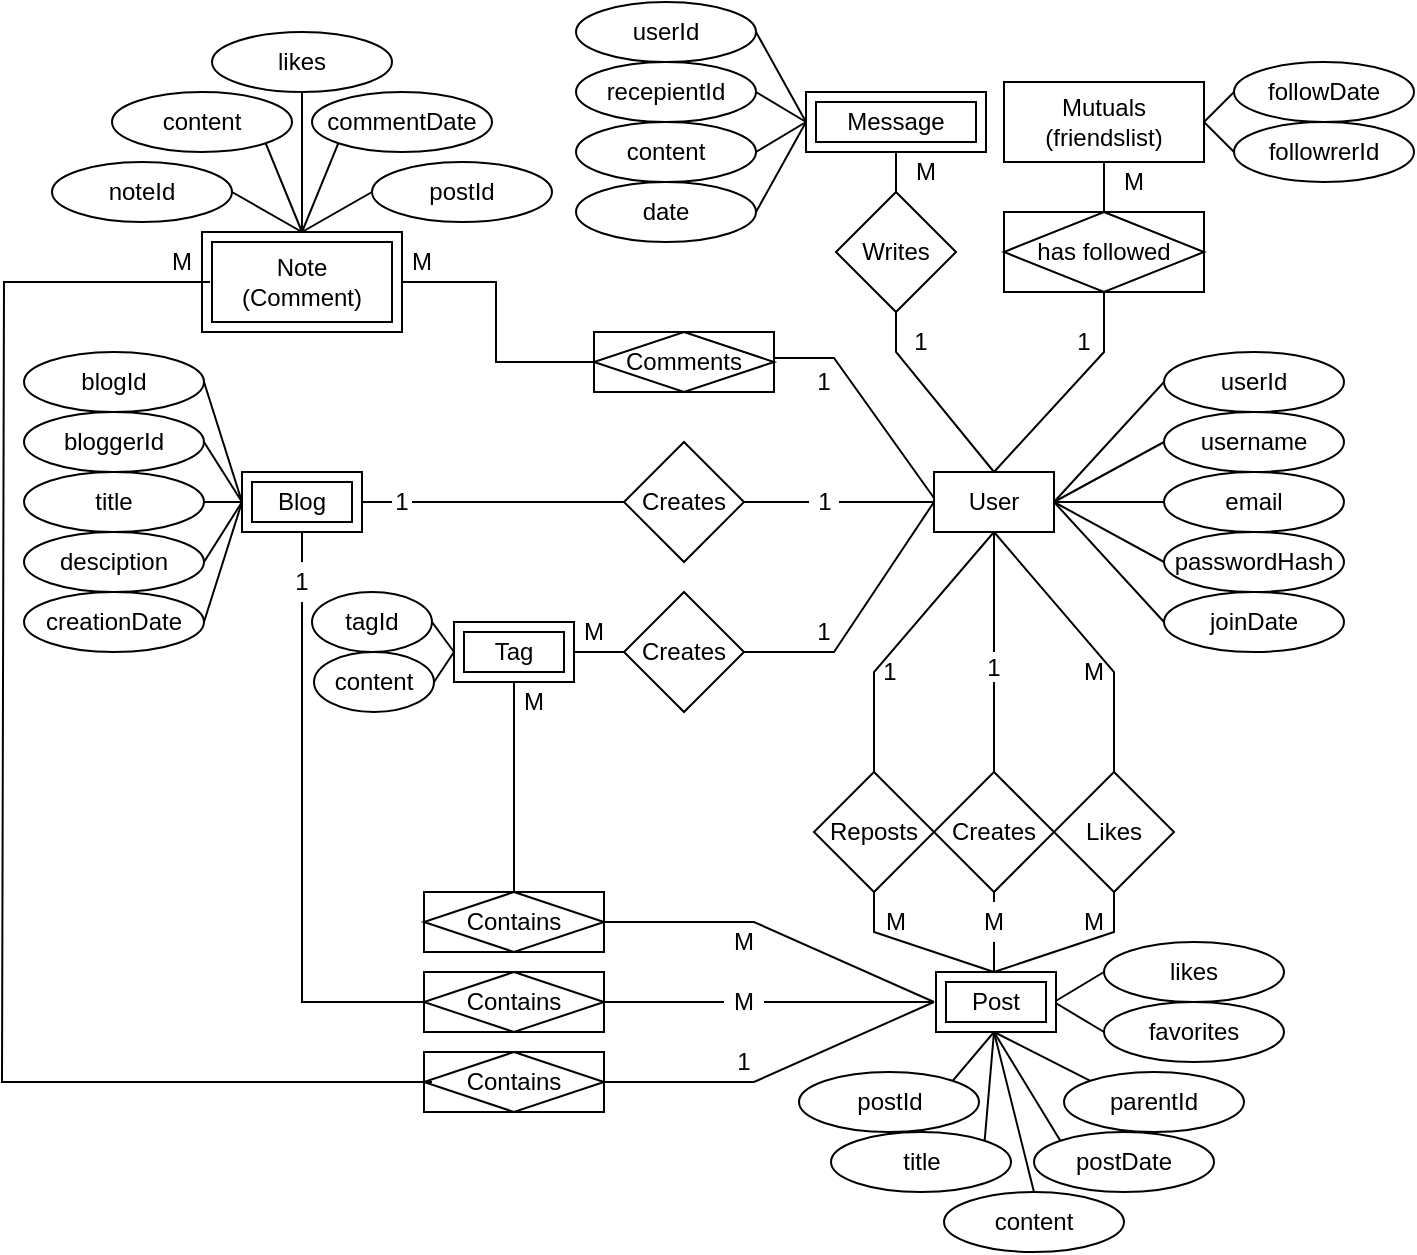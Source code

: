 <mxfile version="24.7.17">
  <diagram name="Page-1" id="L9-AMFKxeb9hTkN64Ojg">
    <mxGraphModel dx="1098" dy="868" grid="1" gridSize="10" guides="1" tooltips="1" connect="1" arrows="1" fold="1" page="1" pageScale="1" pageWidth="827" pageHeight="1169" math="0" shadow="0">
      <root>
        <mxCell id="0" />
        <mxCell id="1" parent="0" />
        <mxCell id="QG_l4MKezRPwtD6jx4Xo-1" value="User" style="rounded=0;whiteSpace=wrap;html=1;" parent="1" vertex="1">
          <mxGeometry x="529" y="340" width="60" height="30" as="geometry" />
        </mxCell>
        <mxCell id="QG_l4MKezRPwtD6jx4Xo-3" value="username" style="ellipse;whiteSpace=wrap;html=1;" parent="1" vertex="1">
          <mxGeometry x="644" y="310" width="90" height="30" as="geometry" />
        </mxCell>
        <mxCell id="QG_l4MKezRPwtD6jx4Xo-6" value="email" style="ellipse;whiteSpace=wrap;html=1;" parent="1" vertex="1">
          <mxGeometry x="644" y="340" width="90" height="30" as="geometry" />
        </mxCell>
        <mxCell id="QG_l4MKezRPwtD6jx4Xo-7" value="userId" style="ellipse;whiteSpace=wrap;html=1;" parent="1" vertex="1">
          <mxGeometry x="644" y="280" width="90" height="30" as="geometry" />
        </mxCell>
        <mxCell id="QG_l4MKezRPwtD6jx4Xo-9" value="" style="endArrow=none;html=1;rounded=0;exitX=1;exitY=0.5;exitDx=0;exitDy=0;entryX=0;entryY=0.5;entryDx=0;entryDy=0;" parent="1" source="QG_l4MKezRPwtD6jx4Xo-1" target="QG_l4MKezRPwtD6jx4Xo-3" edge="1">
          <mxGeometry width="50" height="50" relative="1" as="geometry">
            <mxPoint x="429" y="430" as="sourcePoint" />
            <mxPoint x="479" y="380" as="targetPoint" />
          </mxGeometry>
        </mxCell>
        <mxCell id="QG_l4MKezRPwtD6jx4Xo-11" value="" style="endArrow=none;html=1;rounded=0;exitX=1;exitY=0.5;exitDx=0;exitDy=0;entryX=0;entryY=0.5;entryDx=0;entryDy=0;" parent="1" source="QG_l4MKezRPwtD6jx4Xo-1" target="QG_l4MKezRPwtD6jx4Xo-6" edge="1">
          <mxGeometry width="50" height="50" relative="1" as="geometry">
            <mxPoint x="619" y="415" as="sourcePoint" />
            <mxPoint x="619" y="400" as="targetPoint" />
          </mxGeometry>
        </mxCell>
        <mxCell id="QG_l4MKezRPwtD6jx4Xo-12" value="" style="endArrow=none;html=1;rounded=0;entryX=0;entryY=0.5;entryDx=0;entryDy=0;exitX=1;exitY=0.5;exitDx=0;exitDy=0;" parent="1" source="QG_l4MKezRPwtD6jx4Xo-1" target="QG_l4MKezRPwtD6jx4Xo-7" edge="1">
          <mxGeometry width="50" height="50" relative="1" as="geometry">
            <mxPoint x="629" y="425" as="sourcePoint" />
            <mxPoint x="679" y="405" as="targetPoint" />
          </mxGeometry>
        </mxCell>
        <mxCell id="QG_l4MKezRPwtD6jx4Xo-14" value="Creates" style="rhombus;whiteSpace=wrap;html=1;" parent="1" vertex="1">
          <mxGeometry x="529" y="490" width="60" height="60" as="geometry" />
        </mxCell>
        <mxCell id="QG_l4MKezRPwtD6jx4Xo-15" value="likes" style="ellipse;whiteSpace=wrap;html=1;" parent="1" vertex="1">
          <mxGeometry x="614" y="575" width="90" height="30" as="geometry" />
        </mxCell>
        <mxCell id="QG_l4MKezRPwtD6jx4Xo-16" value="favorites" style="ellipse;whiteSpace=wrap;html=1;" parent="1" vertex="1">
          <mxGeometry x="614" y="605" width="90" height="30" as="geometry" />
        </mxCell>
        <mxCell id="QG_l4MKezRPwtD6jx4Xo-17" value="postDate" style="ellipse;whiteSpace=wrap;html=1;" parent="1" vertex="1">
          <mxGeometry x="579" y="670" width="90" height="30" as="geometry" />
        </mxCell>
        <mxCell id="QG_l4MKezRPwtD6jx4Xo-18" value="content" style="ellipse;whiteSpace=wrap;html=1;" parent="1" vertex="1">
          <mxGeometry x="534" y="700" width="90" height="30" as="geometry" />
        </mxCell>
        <mxCell id="QG_l4MKezRPwtD6jx4Xo-19" value="" style="endArrow=none;html=1;rounded=0;entryX=1;entryY=0.5;entryDx=0;entryDy=0;exitX=0;exitY=0.5;exitDx=0;exitDy=0;" parent="1" source="QG_l4MKezRPwtD6jx4Xo-15" edge="1">
          <mxGeometry width="50" height="50" relative="1" as="geometry">
            <mxPoint x="639" y="430" as="sourcePoint" />
            <mxPoint x="589" y="605" as="targetPoint" />
          </mxGeometry>
        </mxCell>
        <mxCell id="QG_l4MKezRPwtD6jx4Xo-20" value="" style="endArrow=none;html=1;rounded=0;entryX=1;entryY=0.5;entryDx=0;entryDy=0;exitX=0;exitY=0.5;exitDx=0;exitDy=0;" parent="1" source="QG_l4MKezRPwtD6jx4Xo-16" edge="1">
          <mxGeometry width="50" height="50" relative="1" as="geometry">
            <mxPoint x="649" y="440" as="sourcePoint" />
            <mxPoint x="589" y="605" as="targetPoint" />
          </mxGeometry>
        </mxCell>
        <mxCell id="QG_l4MKezRPwtD6jx4Xo-21" value="" style="endArrow=none;html=1;rounded=0;entryX=0.5;entryY=1;entryDx=0;entryDy=0;exitX=0;exitY=0;exitDx=0;exitDy=0;" parent="1" source="QG_l4MKezRPwtD6jx4Xo-17" edge="1">
          <mxGeometry width="50" height="50" relative="1" as="geometry">
            <mxPoint x="659" y="450" as="sourcePoint" />
            <mxPoint x="559" y="620" as="targetPoint" />
          </mxGeometry>
        </mxCell>
        <mxCell id="QG_l4MKezRPwtD6jx4Xo-22" value="" style="endArrow=none;html=1;rounded=0;exitX=0.5;exitY=0;exitDx=0;exitDy=0;entryX=0.5;entryY=1;entryDx=0;entryDy=0;" parent="1" source="QG_l4MKezRPwtD6jx4Xo-18" edge="1">
          <mxGeometry width="50" height="50" relative="1" as="geometry">
            <mxPoint x="669" y="460" as="sourcePoint" />
            <mxPoint x="559" y="620" as="targetPoint" />
          </mxGeometry>
        </mxCell>
        <mxCell id="QG_l4MKezRPwtD6jx4Xo-32" value="Reposts" style="rhombus;whiteSpace=wrap;html=1;" parent="1" vertex="1">
          <mxGeometry x="469" y="490" width="60" height="60" as="geometry" />
        </mxCell>
        <mxCell id="QG_l4MKezRPwtD6jx4Xo-38" value="has followed" style="shape=associativeEntity;whiteSpace=wrap;html=1;align=center;" parent="1" vertex="1">
          <mxGeometry x="564" y="210" width="100" height="40" as="geometry" />
        </mxCell>
        <mxCell id="QG_l4MKezRPwtD6jx4Xo-41" value="Mutuals&lt;div&gt;(friendslist)&lt;/div&gt;" style="rounded=0;whiteSpace=wrap;html=1;" parent="1" vertex="1">
          <mxGeometry x="564" y="145" width="100" height="40" as="geometry" />
        </mxCell>
        <mxCell id="QG_l4MKezRPwtD6jx4Xo-42" value="followrerId" style="ellipse;whiteSpace=wrap;html=1;" parent="1" vertex="1">
          <mxGeometry x="679" y="165" width="90" height="30" as="geometry" />
        </mxCell>
        <mxCell id="QG_l4MKezRPwtD6jx4Xo-43" value="followDate" style="ellipse;whiteSpace=wrap;html=1;" parent="1" vertex="1">
          <mxGeometry x="679" y="135" width="90" height="30" as="geometry" />
        </mxCell>
        <mxCell id="QG_l4MKezRPwtD6jx4Xo-44" value="" style="endArrow=none;html=1;rounded=0;entryX=0;entryY=0.5;entryDx=0;entryDy=0;exitX=1;exitY=0.5;exitDx=0;exitDy=0;" parent="1" source="QG_l4MKezRPwtD6jx4Xo-41" target="QG_l4MKezRPwtD6jx4Xo-43" edge="1">
          <mxGeometry width="50" height="50" relative="1" as="geometry">
            <mxPoint x="579" y="405" as="sourcePoint" />
            <mxPoint x="659" y="360" as="targetPoint" />
          </mxGeometry>
        </mxCell>
        <mxCell id="QG_l4MKezRPwtD6jx4Xo-45" value="" style="endArrow=none;html=1;rounded=0;entryX=1;entryY=0.5;entryDx=0;entryDy=0;exitX=0;exitY=0.5;exitDx=0;exitDy=0;" parent="1" source="QG_l4MKezRPwtD6jx4Xo-42" target="QG_l4MKezRPwtD6jx4Xo-41" edge="1">
          <mxGeometry width="50" height="50" relative="1" as="geometry">
            <mxPoint x="589" y="415" as="sourcePoint" />
            <mxPoint x="669" y="370" as="targetPoint" />
          </mxGeometry>
        </mxCell>
        <mxCell id="QG_l4MKezRPwtD6jx4Xo-46" value="" style="endArrow=none;html=1;rounded=0;entryX=0.5;entryY=1;entryDx=0;entryDy=0;exitX=0.5;exitY=0;exitDx=0;exitDy=0;" parent="1" source="QG_l4MKezRPwtD6jx4Xo-1" target="QG_l4MKezRPwtD6jx4Xo-38" edge="1">
          <mxGeometry width="50" height="50" relative="1" as="geometry">
            <mxPoint x="599" y="365" as="sourcePoint" />
            <mxPoint x="679" y="320" as="targetPoint" />
            <Array as="points">
              <mxPoint x="614" y="280" />
            </Array>
          </mxGeometry>
        </mxCell>
        <mxCell id="QG_l4MKezRPwtD6jx4Xo-47" value="" style="endArrow=none;html=1;rounded=0;entryX=0.5;entryY=1;entryDx=0;entryDy=0;exitX=0.5;exitY=0;exitDx=0;exitDy=0;" parent="1" source="QG_l4MKezRPwtD6jx4Xo-38" target="QG_l4MKezRPwtD6jx4Xo-41" edge="1">
          <mxGeometry width="50" height="50" relative="1" as="geometry">
            <mxPoint x="589" y="385" as="sourcePoint" />
            <mxPoint x="669" y="340" as="targetPoint" />
          </mxGeometry>
        </mxCell>
        <mxCell id="QG_l4MKezRPwtD6jx4Xo-58" value="postId" style="ellipse;whiteSpace=wrap;html=1;" parent="1" vertex="1">
          <mxGeometry x="461.5" y="640" width="90" height="30" as="geometry" />
        </mxCell>
        <mxCell id="QG_l4MKezRPwtD6jx4Xo-59" value="title" style="ellipse;whiteSpace=wrap;html=1;" parent="1" vertex="1">
          <mxGeometry x="477.5" y="670" width="90" height="30" as="geometry" />
        </mxCell>
        <mxCell id="QG_l4MKezRPwtD6jx4Xo-60" value="" style="endArrow=none;html=1;rounded=0;exitX=1;exitY=0;exitDx=0;exitDy=0;entryX=0.5;entryY=1;entryDx=0;entryDy=0;" parent="1" source="QG_l4MKezRPwtD6jx4Xo-59" edge="1">
          <mxGeometry width="50" height="50" relative="1" as="geometry">
            <mxPoint x="679" y="720" as="sourcePoint" />
            <mxPoint x="559" y="620" as="targetPoint" />
          </mxGeometry>
        </mxCell>
        <mxCell id="QG_l4MKezRPwtD6jx4Xo-61" value="" style="endArrow=none;html=1;rounded=0;exitX=1;exitY=0;exitDx=0;exitDy=0;entryX=0.5;entryY=1;entryDx=0;entryDy=0;" parent="1" source="QG_l4MKezRPwtD6jx4Xo-58" edge="1">
          <mxGeometry width="50" height="50" relative="1" as="geometry">
            <mxPoint x="689" y="730" as="sourcePoint" />
            <mxPoint x="559" y="620" as="targetPoint" />
          </mxGeometry>
        </mxCell>
        <mxCell id="QG_l4MKezRPwtD6jx4Xo-62" value="Likes" style="rhombus;whiteSpace=wrap;html=1;" parent="1" vertex="1">
          <mxGeometry x="589" y="490" width="60" height="60" as="geometry" />
        </mxCell>
        <mxCell id="QG_l4MKezRPwtD6jx4Xo-63" value="Writes" style="rhombus;whiteSpace=wrap;html=1;" parent="1" vertex="1">
          <mxGeometry x="480" y="200" width="60" height="60" as="geometry" />
        </mxCell>
        <mxCell id="QG_l4MKezRPwtD6jx4Xo-64" value="" style="endArrow=none;html=1;rounded=0;entryX=0.5;entryY=0;entryDx=0;entryDy=0;exitX=0.5;exitY=1;exitDx=0;exitDy=0;" parent="1" source="QG_l4MKezRPwtD6jx4Xo-1" target="QG_l4MKezRPwtD6jx4Xo-32" edge="1">
          <mxGeometry width="50" height="50" relative="1" as="geometry">
            <mxPoint x="679" y="565" as="sourcePoint" />
            <mxPoint x="599" y="655" as="targetPoint" />
            <Array as="points">
              <mxPoint x="499" y="440" />
            </Array>
          </mxGeometry>
        </mxCell>
        <mxCell id="QG_l4MKezRPwtD6jx4Xo-66" value="" style="endArrow=none;html=1;rounded=0;entryX=0.5;entryY=1;entryDx=0;entryDy=0;exitX=0.5;exitY=0;exitDx=0;exitDy=0;" parent="1" source="QG_l4MKezRPwtD6jx4Xo-62" target="QG_l4MKezRPwtD6jx4Xo-1" edge="1">
          <mxGeometry width="50" height="50" relative="1" as="geometry">
            <mxPoint x="579" y="390" as="sourcePoint" />
            <mxPoint x="489" y="490" as="targetPoint" />
            <Array as="points">
              <mxPoint x="619" y="440" />
            </Array>
          </mxGeometry>
        </mxCell>
        <mxCell id="QG_l4MKezRPwtD6jx4Xo-68" value="" style="endArrow=none;html=1;rounded=0;entryX=0.5;entryY=1;entryDx=0;entryDy=0;exitX=0.5;exitY=0;exitDx=0;exitDy=0;" parent="1" target="QG_l4MKezRPwtD6jx4Xo-32" edge="1">
          <mxGeometry width="50" height="50" relative="1" as="geometry">
            <mxPoint x="559" y="590" as="sourcePoint" />
            <mxPoint x="599" y="735" as="targetPoint" />
            <Array as="points">
              <mxPoint x="499" y="570" />
            </Array>
          </mxGeometry>
        </mxCell>
        <mxCell id="QG_l4MKezRPwtD6jx4Xo-70" value="" style="endArrow=none;html=1;rounded=0;entryX=0.5;entryY=1;entryDx=0;entryDy=0;exitX=0.5;exitY=0;exitDx=0;exitDy=0;" parent="1" target="QG_l4MKezRPwtD6jx4Xo-62" edge="1">
          <mxGeometry width="50" height="50" relative="1" as="geometry">
            <mxPoint x="559" y="590" as="sourcePoint" />
            <mxPoint x="619" y="755" as="targetPoint" />
            <Array as="points">
              <mxPoint x="619" y="570" />
            </Array>
          </mxGeometry>
        </mxCell>
        <mxCell id="QG_l4MKezRPwtD6jx4Xo-73" value="noteId" style="ellipse;whiteSpace=wrap;html=1;" parent="1" vertex="1">
          <mxGeometry x="88" y="185" width="90" height="30" as="geometry" />
        </mxCell>
        <mxCell id="QG_l4MKezRPwtD6jx4Xo-74" value="content" style="ellipse;whiteSpace=wrap;html=1;" parent="1" vertex="1">
          <mxGeometry x="118" y="150" width="90" height="30" as="geometry" />
        </mxCell>
        <mxCell id="QG_l4MKezRPwtD6jx4Xo-75" value="commentDate" style="ellipse;whiteSpace=wrap;html=1;" parent="1" vertex="1">
          <mxGeometry x="218" y="150" width="90" height="30" as="geometry" />
        </mxCell>
        <mxCell id="QG_l4MKezRPwtD6jx4Xo-77" value="" style="endArrow=none;html=1;rounded=0;exitX=1;exitY=0.5;exitDx=0;exitDy=0;entryX=0.5;entryY=0;entryDx=0;entryDy=0;" parent="1" source="QG_l4MKezRPwtD6jx4Xo-73" target="QG_l4MKezRPwtD6jx4Xo-89" edge="1">
          <mxGeometry width="50" height="50" relative="1" as="geometry">
            <mxPoint x="450.82" y="140.607" as="sourcePoint" />
            <mxPoint x="504" y="165" as="targetPoint" />
          </mxGeometry>
        </mxCell>
        <mxCell id="QG_l4MKezRPwtD6jx4Xo-78" value="" style="endArrow=none;html=1;rounded=0;exitX=0.5;exitY=0;exitDx=0;exitDy=0;entryX=0;entryY=1;entryDx=0;entryDy=0;" parent="1" source="QG_l4MKezRPwtD6jx4Xo-89" target="QG_l4MKezRPwtD6jx4Xo-75" edge="1">
          <mxGeometry width="50" height="50" relative="1" as="geometry">
            <mxPoint x="504" y="165" as="sourcePoint" />
            <mxPoint x="557.18" y="140.607" as="targetPoint" />
          </mxGeometry>
        </mxCell>
        <mxCell id="QG_l4MKezRPwtD6jx4Xo-79" value="" style="endArrow=none;html=1;rounded=0;exitX=1;exitY=1;exitDx=0;exitDy=0;entryX=0.5;entryY=0;entryDx=0;entryDy=0;" parent="1" source="QG_l4MKezRPwtD6jx4Xo-74" target="QG_l4MKezRPwtD6jx4Xo-89" edge="1">
          <mxGeometry width="50" height="50" relative="1" as="geometry">
            <mxPoint x="491" y="151" as="sourcePoint" />
            <mxPoint x="504" y="165" as="targetPoint" />
          </mxGeometry>
        </mxCell>
        <mxCell id="QG_l4MKezRPwtD6jx4Xo-80" value="Contains" style="shape=associativeEntity;whiteSpace=wrap;html=1;align=center;" parent="1" vertex="1">
          <mxGeometry x="274" y="590" width="90" height="30" as="geometry" />
        </mxCell>
        <mxCell id="QG_l4MKezRPwtD6jx4Xo-81" value="Comments" style="shape=associativeEntity;whiteSpace=wrap;html=1;align=center;" parent="1" vertex="1">
          <mxGeometry x="359" y="270" width="90" height="30" as="geometry" />
        </mxCell>
        <mxCell id="QG_l4MKezRPwtD6jx4Xo-82" value="" style="endArrow=none;html=1;rounded=0;entryX=0;entryY=0.5;entryDx=0;entryDy=0;exitX=1;exitY=0.5;exitDx=0;exitDy=0;" parent="1" edge="1">
          <mxGeometry width="50" height="50" relative="1" as="geometry">
            <mxPoint x="449" y="283" as="sourcePoint" />
            <mxPoint x="529" y="353" as="targetPoint" />
            <Array as="points">
              <mxPoint x="479" y="283" />
            </Array>
          </mxGeometry>
        </mxCell>
        <mxCell id="QG_l4MKezRPwtD6jx4Xo-84" value="likes" style="ellipse;whiteSpace=wrap;html=1;" parent="1" vertex="1">
          <mxGeometry x="168" y="120" width="90" height="30" as="geometry" />
        </mxCell>
        <mxCell id="QG_l4MKezRPwtD6jx4Xo-85" value="" style="endArrow=none;html=1;rounded=0;entryX=0.5;entryY=1;entryDx=0;entryDy=0;exitX=0.5;exitY=0;exitDx=0;exitDy=0;" parent="1" source="QG_l4MKezRPwtD6jx4Xo-89" target="QG_l4MKezRPwtD6jx4Xo-84" edge="1">
          <mxGeometry width="50" height="50" relative="1" as="geometry">
            <mxPoint x="504" y="165" as="sourcePoint" />
            <mxPoint x="552" y="161" as="targetPoint" />
          </mxGeometry>
        </mxCell>
        <mxCell id="QG_l4MKezRPwtD6jx4Xo-89" value="Note&lt;div&gt;(Comment)&lt;/div&gt;" style="shape=ext;margin=3;double=1;whiteSpace=wrap;html=1;align=center;" parent="1" vertex="1">
          <mxGeometry x="163" y="220" width="100" height="50" as="geometry" />
        </mxCell>
        <mxCell id="QG_l4MKezRPwtD6jx4Xo-90" value="parentId" style="ellipse;whiteSpace=wrap;html=1;" parent="1" vertex="1">
          <mxGeometry x="594" y="640" width="90" height="30" as="geometry" />
        </mxCell>
        <mxCell id="QG_l4MKezRPwtD6jx4Xo-91" value="" style="endArrow=none;html=1;rounded=0;entryX=0.5;entryY=1;entryDx=0;entryDy=0;exitX=0;exitY=0;exitDx=0;exitDy=0;" parent="1" source="QG_l4MKezRPwtD6jx4Xo-90" edge="1">
          <mxGeometry width="50" height="50" relative="1" as="geometry">
            <mxPoint x="612" y="739" as="sourcePoint" />
            <mxPoint x="559" y="620" as="targetPoint" />
          </mxGeometry>
        </mxCell>
        <mxCell id="QG_l4MKezRPwtD6jx4Xo-94" value="" style="endArrow=none;html=1;rounded=0;exitX=0;exitY=0.5;exitDx=0;exitDy=0;entryX=1;entryY=0.5;entryDx=0;entryDy=0;" parent="1" source="QG_l4MKezRPwtD6jx4Xo-81" target="QG_l4MKezRPwtD6jx4Xo-89" edge="1">
          <mxGeometry width="50" height="50" relative="1" as="geometry">
            <mxPoint x="491" y="111" as="sourcePoint" />
            <mxPoint x="369" y="225" as="targetPoint" />
            <Array as="points">
              <mxPoint x="310" y="285" />
              <mxPoint x="310" y="245" />
            </Array>
          </mxGeometry>
        </mxCell>
        <mxCell id="QiPL9GrgfTsRM4h--cfD-1" value="postId" style="ellipse;whiteSpace=wrap;html=1;" parent="1" vertex="1">
          <mxGeometry x="248" y="185" width="90" height="30" as="geometry" />
        </mxCell>
        <mxCell id="QiPL9GrgfTsRM4h--cfD-2" value="" style="endArrow=none;html=1;rounded=0;exitX=0;exitY=0.5;exitDx=0;exitDy=0;entryX=0.5;entryY=0;entryDx=0;entryDy=0;" parent="1" source="QiPL9GrgfTsRM4h--cfD-1" target="QG_l4MKezRPwtD6jx4Xo-89" edge="1">
          <mxGeometry width="50" height="50" relative="1" as="geometry">
            <mxPoint x="479" y="135" as="sourcePoint" />
            <mxPoint x="514" y="150" as="targetPoint" />
          </mxGeometry>
        </mxCell>
        <mxCell id="QiPL9GrgfTsRM4h--cfD-3" value="Contains" style="shape=associativeEntity;whiteSpace=wrap;html=1;align=center;" parent="1" vertex="1">
          <mxGeometry x="274" y="630" width="90" height="30" as="geometry" />
        </mxCell>
        <mxCell id="QiPL9GrgfTsRM4h--cfD-4" value="Blog" style="shape=ext;margin=3;double=1;whiteSpace=wrap;html=1;align=center;" parent="1" vertex="1">
          <mxGeometry x="183" y="340" width="60" height="30" as="geometry" />
        </mxCell>
        <mxCell id="QiPL9GrgfTsRM4h--cfD-5" value="Message" style="shape=ext;margin=3;double=1;whiteSpace=wrap;html=1;align=center;" parent="1" vertex="1">
          <mxGeometry x="465" y="150" width="90" height="30" as="geometry" />
        </mxCell>
        <mxCell id="QiPL9GrgfTsRM4h--cfD-6" value="" style="endArrow=none;html=1;rounded=0;exitX=0.5;exitY=0;exitDx=0;exitDy=0;" parent="1" source="QiPL9GrgfTsRM4h--cfD-36" edge="1">
          <mxGeometry width="50" height="50" relative="1" as="geometry">
            <mxPoint x="373" y="288" as="sourcePoint" />
            <mxPoint x="559" y="370" as="targetPoint" />
          </mxGeometry>
        </mxCell>
        <mxCell id="QiPL9GrgfTsRM4h--cfD-7" value="" style="endArrow=none;html=1;rounded=0;exitX=0.5;exitY=1;exitDx=0;exitDy=0;entryX=0.5;entryY=0;entryDx=0;entryDy=0;" parent="1" source="QiPL9GrgfTsRM4h--cfD-50" edge="1">
          <mxGeometry width="50" height="50" relative="1" as="geometry">
            <mxPoint x="569" y="540" as="sourcePoint" />
            <mxPoint x="559" y="590" as="targetPoint" />
          </mxGeometry>
        </mxCell>
        <mxCell id="QiPL9GrgfTsRM4h--cfD-8" value="" style="endArrow=none;html=1;rounded=0;entryX=0.5;entryY=1;entryDx=0;entryDy=0;exitX=0.5;exitY=0;exitDx=0;exitDy=0;" parent="1" source="QG_l4MKezRPwtD6jx4Xo-1" target="QG_l4MKezRPwtD6jx4Xo-63" edge="1">
          <mxGeometry width="50" height="50" relative="1" as="geometry">
            <mxPoint x="569" y="350" as="sourcePoint" />
            <mxPoint x="639" y="260" as="targetPoint" />
            <Array as="points">
              <mxPoint x="510" y="280" />
            </Array>
          </mxGeometry>
        </mxCell>
        <mxCell id="QiPL9GrgfTsRM4h--cfD-9" value="" style="endArrow=none;html=1;rounded=0;entryX=0.5;entryY=1;entryDx=0;entryDy=0;exitX=0.5;exitY=0;exitDx=0;exitDy=0;" parent="1" source="QG_l4MKezRPwtD6jx4Xo-63" target="QiPL9GrgfTsRM4h--cfD-5" edge="1">
          <mxGeometry width="50" height="50" relative="1" as="geometry">
            <mxPoint x="639" y="220" as="sourcePoint" />
            <mxPoint x="639" y="195" as="targetPoint" />
          </mxGeometry>
        </mxCell>
        <mxCell id="QiPL9GrgfTsRM4h--cfD-10" value="recepientId" style="ellipse;whiteSpace=wrap;html=1;" parent="1" vertex="1">
          <mxGeometry x="350" y="135" width="90" height="30" as="geometry" />
        </mxCell>
        <mxCell id="QiPL9GrgfTsRM4h--cfD-11" value="content" style="ellipse;whiteSpace=wrap;html=1;" parent="1" vertex="1">
          <mxGeometry x="350" y="165" width="90" height="30" as="geometry" />
        </mxCell>
        <mxCell id="QiPL9GrgfTsRM4h--cfD-12" value="userId" style="ellipse;whiteSpace=wrap;html=1;" parent="1" vertex="1">
          <mxGeometry x="350" y="105" width="90" height="30" as="geometry" />
        </mxCell>
        <mxCell id="QiPL9GrgfTsRM4h--cfD-13" value="date" style="ellipse;whiteSpace=wrap;html=1;" parent="1" vertex="1">
          <mxGeometry x="350" y="195" width="90" height="30" as="geometry" />
        </mxCell>
        <mxCell id="QiPL9GrgfTsRM4h--cfD-14" value="" style="endArrow=none;html=1;rounded=0;entryX=0;entryY=0.5;entryDx=0;entryDy=0;exitX=1;exitY=0.5;exitDx=0;exitDy=0;" parent="1" source="QiPL9GrgfTsRM4h--cfD-12" target="QiPL9GrgfTsRM4h--cfD-5" edge="1">
          <mxGeometry width="50" height="50" relative="1" as="geometry">
            <mxPoint x="504" y="210" as="sourcePoint" />
            <mxPoint x="504" y="190" as="targetPoint" />
          </mxGeometry>
        </mxCell>
        <mxCell id="QiPL9GrgfTsRM4h--cfD-15" value="" style="endArrow=none;html=1;rounded=0;entryX=0;entryY=0.5;entryDx=0;entryDy=0;exitX=1;exitY=0.5;exitDx=0;exitDy=0;" parent="1" source="QiPL9GrgfTsRM4h--cfD-10" target="QiPL9GrgfTsRM4h--cfD-5" edge="1">
          <mxGeometry width="50" height="50" relative="1" as="geometry">
            <mxPoint x="434" y="130" as="sourcePoint" />
            <mxPoint x="459" y="175" as="targetPoint" />
          </mxGeometry>
        </mxCell>
        <mxCell id="QiPL9GrgfTsRM4h--cfD-16" value="" style="endArrow=none;html=1;rounded=0;entryX=0;entryY=0.5;entryDx=0;entryDy=0;exitX=1;exitY=0.5;exitDx=0;exitDy=0;" parent="1" source="QiPL9GrgfTsRM4h--cfD-11" target="QiPL9GrgfTsRM4h--cfD-5" edge="1">
          <mxGeometry width="50" height="50" relative="1" as="geometry">
            <mxPoint x="444" y="140" as="sourcePoint" />
            <mxPoint x="469" y="185" as="targetPoint" />
          </mxGeometry>
        </mxCell>
        <mxCell id="QiPL9GrgfTsRM4h--cfD-17" value="" style="endArrow=none;html=1;rounded=0;entryX=1;entryY=0.5;entryDx=0;entryDy=0;exitX=0;exitY=0.5;exitDx=0;exitDy=0;" parent="1" source="QiPL9GrgfTsRM4h--cfD-5" target="QiPL9GrgfTsRM4h--cfD-13" edge="1">
          <mxGeometry width="50" height="50" relative="1" as="geometry">
            <mxPoint x="454" y="150" as="sourcePoint" />
            <mxPoint x="479" y="195" as="targetPoint" />
          </mxGeometry>
        </mxCell>
        <mxCell id="QiPL9GrgfTsRM4h--cfD-18" value="Creates" style="rhombus;whiteSpace=wrap;html=1;" parent="1" vertex="1">
          <mxGeometry x="374" y="325" width="60" height="60" as="geometry" />
        </mxCell>
        <mxCell id="QiPL9GrgfTsRM4h--cfD-19" value="" style="endArrow=none;html=1;rounded=0;entryX=0;entryY=0.5;entryDx=0;entryDy=0;exitX=1;exitY=0.5;exitDx=0;exitDy=0;labelPosition=right;verticalLabelPosition=middle;align=left;verticalAlign=middle;labelBorderColor=none;" parent="1" source="QiPL9GrgfTsRM4h--cfD-57" target="QG_l4MKezRPwtD6jx4Xo-1" edge="1">
          <mxGeometry width="50" height="50" relative="1" as="geometry">
            <mxPoint x="463" y="323" as="sourcePoint" />
            <mxPoint x="539" y="365" as="targetPoint" />
            <Array as="points" />
          </mxGeometry>
        </mxCell>
        <mxCell id="QiPL9GrgfTsRM4h--cfD-22" value="" style="endArrow=none;html=1;rounded=0;exitX=0;exitY=0.5;exitDx=0;exitDy=0;entryX=1;entryY=0.5;entryDx=0;entryDy=0;" parent="1" source="QiPL9GrgfTsRM4h--cfD-58" target="QiPL9GrgfTsRM4h--cfD-4" edge="1">
          <mxGeometry width="50" height="50" relative="1" as="geometry">
            <mxPoint x="373" y="323" as="sourcePoint" />
            <mxPoint x="298" y="323" as="targetPoint" />
          </mxGeometry>
        </mxCell>
        <mxCell id="QiPL9GrgfTsRM4h--cfD-23" value="" style="endArrow=none;html=1;rounded=0;exitX=0;exitY=0.5;exitDx=0;exitDy=0;entryX=0;entryY=0.5;entryDx=0;entryDy=0;" parent="1" edge="1">
          <mxGeometry width="50" height="50" relative="1" as="geometry">
            <mxPoint x="278" y="645" as="sourcePoint" />
            <mxPoint x="167" y="245" as="targetPoint" />
            <Array as="points">
              <mxPoint x="63" y="645" />
              <mxPoint x="64" y="245" />
            </Array>
          </mxGeometry>
        </mxCell>
        <mxCell id="QiPL9GrgfTsRM4h--cfD-24" value="" style="endArrow=none;html=1;rounded=0;exitX=0.5;exitY=0;exitDx=0;exitDy=0;entryX=0.5;entryY=1;entryDx=0;entryDy=0;" parent="1" source="QiPL9GrgfTsRM4h--cfD-41" target="QiPL9GrgfTsRM4h--cfD-4" edge="1">
          <mxGeometry width="50" height="50" relative="1" as="geometry">
            <mxPoint x="389" y="400" as="sourcePoint" />
            <mxPoint x="298" y="400" as="targetPoint" />
            <Array as="points" />
          </mxGeometry>
        </mxCell>
        <mxCell id="QiPL9GrgfTsRM4h--cfD-25" value="" style="endArrow=none;html=1;rounded=0;exitX=0;exitY=0.5;exitDx=0;exitDy=0;entryX=1;entryY=0.5;entryDx=0;entryDy=0;" parent="1" target="QiPL9GrgfTsRM4h--cfD-89" edge="1">
          <mxGeometry width="50" height="50" relative="1" as="geometry">
            <mxPoint x="529" y="605" as="sourcePoint" />
            <mxPoint x="298" y="480" as="targetPoint" />
            <Array as="points">
              <mxPoint x="439" y="565" />
            </Array>
          </mxGeometry>
        </mxCell>
        <mxCell id="QiPL9GrgfTsRM4h--cfD-26" value="" style="endArrow=none;html=1;rounded=0;exitX=0;exitY=0.5;exitDx=0;exitDy=0;entryX=1;entryY=0.5;entryDx=0;entryDy=0;" parent="1" target="QiPL9GrgfTsRM4h--cfD-3" edge="1">
          <mxGeometry width="50" height="50" relative="1" as="geometry">
            <mxPoint x="529" y="605" as="sourcePoint" />
            <mxPoint x="308" y="490" as="targetPoint" />
            <Array as="points">
              <mxPoint x="439" y="645" />
            </Array>
          </mxGeometry>
        </mxCell>
        <mxCell id="QiPL9GrgfTsRM4h--cfD-27" value="blogId" style="ellipse;whiteSpace=wrap;html=1;" parent="1" vertex="1">
          <mxGeometry x="74" y="280" width="90" height="30" as="geometry" />
        </mxCell>
        <mxCell id="QiPL9GrgfTsRM4h--cfD-28" value="title" style="ellipse;whiteSpace=wrap;html=1;" parent="1" vertex="1">
          <mxGeometry x="74" y="340" width="90" height="30" as="geometry" />
        </mxCell>
        <mxCell id="QiPL9GrgfTsRM4h--cfD-30" value="" style="endArrow=none;html=1;rounded=0;exitX=1;exitY=0.5;exitDx=0;exitDy=0;entryX=0;entryY=0.5;entryDx=0;entryDy=0;" parent="1" source="QiPL9GrgfTsRM4h--cfD-27" target="QiPL9GrgfTsRM4h--cfD-4" edge="1">
          <mxGeometry width="50" height="50" relative="1" as="geometry">
            <mxPoint x="213" y="290" as="sourcePoint" />
            <mxPoint x="179" y="390" as="targetPoint" />
          </mxGeometry>
        </mxCell>
        <mxCell id="QiPL9GrgfTsRM4h--cfD-31" value="" style="endArrow=none;html=1;rounded=0;exitX=1;exitY=0.5;exitDx=0;exitDy=0;entryX=0;entryY=0.5;entryDx=0;entryDy=0;" parent="1" source="QiPL9GrgfTsRM4h--cfD-28" target="QiPL9GrgfTsRM4h--cfD-4" edge="1">
          <mxGeometry width="50" height="50" relative="1" as="geometry">
            <mxPoint x="179" y="380" as="sourcePoint" />
            <mxPoint x="198" y="395" as="targetPoint" />
          </mxGeometry>
        </mxCell>
        <mxCell id="QiPL9GrgfTsRM4h--cfD-32" value="desciption" style="ellipse;whiteSpace=wrap;html=1;" parent="1" vertex="1">
          <mxGeometry x="74" y="370" width="90" height="30" as="geometry" />
        </mxCell>
        <mxCell id="QiPL9GrgfTsRM4h--cfD-33" value="" style="endArrow=none;html=1;rounded=0;exitX=1;exitY=0.5;exitDx=0;exitDy=0;entryX=0;entryY=0.5;entryDx=0;entryDy=0;" parent="1" source="QiPL9GrgfTsRM4h--cfD-32" target="QiPL9GrgfTsRM4h--cfD-4" edge="1">
          <mxGeometry width="50" height="50" relative="1" as="geometry">
            <mxPoint x="179" y="395" as="sourcePoint" />
            <mxPoint x="198" y="395" as="targetPoint" />
          </mxGeometry>
        </mxCell>
        <mxCell id="QiPL9GrgfTsRM4h--cfD-34" value="1" style="text;html=1;align=center;verticalAlign=middle;whiteSpace=wrap;rounded=0;" parent="1" vertex="1">
          <mxGeometry x="515" y="270" width="15" height="10" as="geometry" />
        </mxCell>
        <mxCell id="QiPL9GrgfTsRM4h--cfD-35" value="1" style="text;html=1;align=center;verticalAlign=middle;whiteSpace=wrap;rounded=0;" parent="1" vertex="1">
          <mxGeometry x="589" y="270" width="30" height="10" as="geometry" />
        </mxCell>
        <mxCell id="QiPL9GrgfTsRM4h--cfD-39" value="1" style="text;html=1;align=center;verticalAlign=middle;whiteSpace=wrap;rounded=0;" parent="1" vertex="1">
          <mxGeometry x="491.5" y="435" width="30" height="10" as="geometry" />
        </mxCell>
        <mxCell id="QiPL9GrgfTsRM4h--cfD-40" value="M" style="text;html=1;align=center;verticalAlign=middle;whiteSpace=wrap;rounded=0;" parent="1" vertex="1">
          <mxGeometry x="594" y="435" width="30" height="10" as="geometry" />
        </mxCell>
        <mxCell id="QiPL9GrgfTsRM4h--cfD-48" value="M" style="text;html=1;align=center;verticalAlign=middle;whiteSpace=wrap;rounded=0;" parent="1" vertex="1">
          <mxGeometry x="505" y="560" width="10" height="10" as="geometry" />
        </mxCell>
        <mxCell id="QiPL9GrgfTsRM4h--cfD-51" value="M" style="text;html=1;align=center;verticalAlign=middle;whiteSpace=wrap;rounded=0;" parent="1" vertex="1">
          <mxGeometry x="604" y="560" width="10" height="10" as="geometry" />
        </mxCell>
        <mxCell id="QiPL9GrgfTsRM4h--cfD-52" value="M" style="text;html=1;align=center;verticalAlign=middle;whiteSpace=wrap;rounded=0;" parent="1" vertex="1">
          <mxGeometry x="429" y="570" width="10" height="10" as="geometry" />
        </mxCell>
        <mxCell id="QiPL9GrgfTsRM4h--cfD-53" value="1" style="text;html=1;align=center;verticalAlign=middle;whiteSpace=wrap;rounded=0;" parent="1" vertex="1">
          <mxGeometry x="429" y="630" width="10" height="10" as="geometry" />
        </mxCell>
        <mxCell id="QiPL9GrgfTsRM4h--cfD-59" value="M" style="text;html=1;align=center;verticalAlign=middle;whiteSpace=wrap;rounded=0;" parent="1" vertex="1">
          <mxGeometry x="258" y="230" width="30" height="10" as="geometry" />
        </mxCell>
        <mxCell id="QiPL9GrgfTsRM4h--cfD-60" value="M" style="text;html=1;align=center;verticalAlign=middle;whiteSpace=wrap;rounded=0;" parent="1" vertex="1">
          <mxGeometry x="510" y="185" width="30" height="10" as="geometry" />
        </mxCell>
        <mxCell id="QiPL9GrgfTsRM4h--cfD-61" value="M" style="text;html=1;align=center;verticalAlign=middle;whiteSpace=wrap;rounded=0;" parent="1" vertex="1">
          <mxGeometry x="614" y="190" width="30" height="10" as="geometry" />
        </mxCell>
        <mxCell id="QiPL9GrgfTsRM4h--cfD-67" value="" style="endArrow=none;html=1;rounded=0;entryX=0;entryY=0.5;entryDx=0;entryDy=0;exitX=1;exitY=0.5;exitDx=0;exitDy=0;labelPosition=right;verticalLabelPosition=middle;align=left;verticalAlign=middle;labelBorderColor=none;" parent="1" source="QiPL9GrgfTsRM4h--cfD-18" target="QiPL9GrgfTsRM4h--cfD-57" edge="1">
          <mxGeometry width="50" height="50" relative="1" as="geometry">
            <mxPoint x="434" y="355" as="sourcePoint" />
            <mxPoint x="529" y="355" as="targetPoint" />
            <Array as="points" />
          </mxGeometry>
        </mxCell>
        <mxCell id="QiPL9GrgfTsRM4h--cfD-57" value="1" style="text;html=1;align=center;verticalAlign=middle;whiteSpace=wrap;rounded=0;" parent="1" vertex="1">
          <mxGeometry x="466.5" y="350" width="15" height="10" as="geometry" />
        </mxCell>
        <mxCell id="QiPL9GrgfTsRM4h--cfD-72" value="" style="endArrow=none;html=1;rounded=0;exitX=0;exitY=0.5;exitDx=0;exitDy=0;entryX=1;entryY=0.5;entryDx=0;entryDy=0;" parent="1" source="QiPL9GrgfTsRM4h--cfD-18" target="QiPL9GrgfTsRM4h--cfD-58" edge="1">
          <mxGeometry width="50" height="50" relative="1" as="geometry">
            <mxPoint x="374" y="355" as="sourcePoint" />
            <mxPoint x="288" y="355" as="targetPoint" />
          </mxGeometry>
        </mxCell>
        <mxCell id="QiPL9GrgfTsRM4h--cfD-58" value="1" style="text;html=1;align=center;verticalAlign=middle;whiteSpace=wrap;rounded=0;" parent="1" vertex="1">
          <mxGeometry x="258" y="350" width="10" height="10" as="geometry" />
        </mxCell>
        <mxCell id="QiPL9GrgfTsRM4h--cfD-75" value="" style="endArrow=none;html=1;rounded=0;exitX=0;exitY=0.5;exitDx=0;exitDy=0;entryX=0.5;entryY=1;entryDx=0;entryDy=0;" parent="1" source="QG_l4MKezRPwtD6jx4Xo-80" target="QiPL9GrgfTsRM4h--cfD-41" edge="1">
          <mxGeometry width="50" height="50" relative="1" as="geometry">
            <mxPoint x="299" y="505" as="sourcePoint" />
            <mxPoint x="238" y="380" as="targetPoint" />
            <Array as="points">
              <mxPoint x="213" y="605" />
            </Array>
          </mxGeometry>
        </mxCell>
        <mxCell id="QiPL9GrgfTsRM4h--cfD-41" value="1" style="text;html=1;align=center;verticalAlign=middle;whiteSpace=wrap;rounded=0;" parent="1" vertex="1">
          <mxGeometry x="208" y="385" width="10" height="20" as="geometry" />
        </mxCell>
        <mxCell id="QiPL9GrgfTsRM4h--cfD-76" value="M" style="text;html=1;align=center;verticalAlign=middle;whiteSpace=wrap;rounded=0;" parent="1" vertex="1">
          <mxGeometry x="138" y="230" width="30" height="10" as="geometry" />
        </mxCell>
        <mxCell id="QiPL9GrgfTsRM4h--cfD-77" value="Tag" style="shape=ext;margin=3;double=1;whiteSpace=wrap;html=1;align=center;" parent="1" vertex="1">
          <mxGeometry x="289" y="415" width="60" height="30" as="geometry" />
        </mxCell>
        <mxCell id="QiPL9GrgfTsRM4h--cfD-78" value="Creates" style="rhombus;whiteSpace=wrap;html=1;" parent="1" vertex="1">
          <mxGeometry x="374" y="400" width="60" height="60" as="geometry" />
        </mxCell>
        <mxCell id="QiPL9GrgfTsRM4h--cfD-79" value="" style="endArrow=none;html=1;rounded=0;entryX=0;entryY=0.5;entryDx=0;entryDy=0;exitX=1;exitY=0.5;exitDx=0;exitDy=0;labelPosition=right;verticalLabelPosition=middle;align=left;verticalAlign=middle;labelBorderColor=none;" parent="1" source="QiPL9GrgfTsRM4h--cfD-78" target="QG_l4MKezRPwtD6jx4Xo-1" edge="1">
          <mxGeometry width="50" height="50" relative="1" as="geometry">
            <mxPoint x="444" y="365" as="sourcePoint" />
            <mxPoint x="509" y="365" as="targetPoint" />
            <Array as="points">
              <mxPoint x="479" y="430" />
            </Array>
          </mxGeometry>
        </mxCell>
        <mxCell id="QiPL9GrgfTsRM4h--cfD-80" value="" style="endArrow=none;html=1;rounded=0;entryX=0;entryY=0.5;entryDx=0;entryDy=0;exitX=1;exitY=0.5;exitDx=0;exitDy=0;labelPosition=right;verticalLabelPosition=middle;align=left;verticalAlign=middle;labelBorderColor=none;" parent="1" source="QiPL9GrgfTsRM4h--cfD-77" target="QiPL9GrgfTsRM4h--cfD-78" edge="1">
          <mxGeometry width="50" height="50" relative="1" as="geometry">
            <mxPoint x="444" y="430" as="sourcePoint" />
            <mxPoint x="539" y="365" as="targetPoint" />
            <Array as="points" />
          </mxGeometry>
        </mxCell>
        <mxCell id="QiPL9GrgfTsRM4h--cfD-82" value="1" style="text;html=1;align=center;verticalAlign=middle;whiteSpace=wrap;rounded=0;" parent="1" vertex="1">
          <mxGeometry x="469" y="415" width="10" height="10" as="geometry" />
        </mxCell>
        <mxCell id="QiPL9GrgfTsRM4h--cfD-83" value="M" style="text;html=1;align=center;verticalAlign=middle;whiteSpace=wrap;rounded=0;" parent="1" vertex="1">
          <mxGeometry x="349" y="415" width="20" height="10" as="geometry" />
        </mxCell>
        <mxCell id="QiPL9GrgfTsRM4h--cfD-84" value="tagId" style="ellipse;whiteSpace=wrap;html=1;" parent="1" vertex="1">
          <mxGeometry x="218" y="400" width="60" height="30" as="geometry" />
        </mxCell>
        <mxCell id="QiPL9GrgfTsRM4h--cfD-85" value="content" style="ellipse;whiteSpace=wrap;html=1;" parent="1" vertex="1">
          <mxGeometry x="219" y="430" width="60" height="30" as="geometry" />
        </mxCell>
        <mxCell id="QiPL9GrgfTsRM4h--cfD-86" value="1" style="text;html=1;align=center;verticalAlign=middle;whiteSpace=wrap;rounded=0;" parent="1" vertex="1">
          <mxGeometry x="469" y="290" width="10" height="10" as="geometry" />
        </mxCell>
        <mxCell id="QiPL9GrgfTsRM4h--cfD-87" value="" style="endArrow=none;html=1;rounded=0;exitX=1;exitY=0.5;exitDx=0;exitDy=0;entryX=0;entryY=0.5;entryDx=0;entryDy=0;" parent="1" source="QiPL9GrgfTsRM4h--cfD-84" target="QiPL9GrgfTsRM4h--cfD-77" edge="1">
          <mxGeometry width="50" height="50" relative="1" as="geometry">
            <mxPoint x="174" y="395" as="sourcePoint" />
            <mxPoint x="193" y="365" as="targetPoint" />
          </mxGeometry>
        </mxCell>
        <mxCell id="QiPL9GrgfTsRM4h--cfD-88" value="" style="endArrow=none;html=1;rounded=0;entryX=1;entryY=0.5;entryDx=0;entryDy=0;exitX=0;exitY=0.5;exitDx=0;exitDy=0;" parent="1" source="QiPL9GrgfTsRM4h--cfD-77" target="QiPL9GrgfTsRM4h--cfD-85" edge="1">
          <mxGeometry width="50" height="50" relative="1" as="geometry">
            <mxPoint x="299" y="460" as="sourcePoint" />
            <mxPoint x="299" y="440" as="targetPoint" />
          </mxGeometry>
        </mxCell>
        <mxCell id="QiPL9GrgfTsRM4h--cfD-89" value="Contains" style="shape=associativeEntity;whiteSpace=wrap;html=1;align=center;" parent="1" vertex="1">
          <mxGeometry x="274" y="550" width="90" height="30" as="geometry" />
        </mxCell>
        <mxCell id="QiPL9GrgfTsRM4h--cfD-90" value="" style="endArrow=none;html=1;rounded=0;exitX=0.5;exitY=0;exitDx=0;exitDy=0;entryX=0.5;entryY=1;entryDx=0;entryDy=0;" parent="1" source="QiPL9GrgfTsRM4h--cfD-89" target="QiPL9GrgfTsRM4h--cfD-77" edge="1">
          <mxGeometry relative="1" as="geometry">
            <mxPoint x="359" y="510" as="sourcePoint" />
            <mxPoint x="519" y="510" as="targetPoint" />
          </mxGeometry>
        </mxCell>
        <mxCell id="QiPL9GrgfTsRM4h--cfD-92" value="M" style="text;html=1;align=center;verticalAlign=middle;whiteSpace=wrap;rounded=0;" parent="1" vertex="1">
          <mxGeometry x="324" y="450" width="10" height="10" as="geometry" />
        </mxCell>
        <mxCell id="QiPL9GrgfTsRM4h--cfD-93" value="" style="endArrow=none;html=1;rounded=0;exitX=1;exitY=0.5;exitDx=0;exitDy=0;entryX=0;entryY=0.5;entryDx=0;entryDy=0;" parent="1" source="QiPL9GrgfTsRM4h--cfD-94" edge="1">
          <mxGeometry relative="1" as="geometry">
            <mxPoint x="329" y="560" as="sourcePoint" />
            <mxPoint x="529" y="605" as="targetPoint" />
          </mxGeometry>
        </mxCell>
        <mxCell id="QiPL9GrgfTsRM4h--cfD-95" value="" style="endArrow=none;html=1;rounded=0;exitX=1;exitY=0.5;exitDx=0;exitDy=0;entryX=0;entryY=0.5;entryDx=0;entryDy=0;" parent="1" source="QG_l4MKezRPwtD6jx4Xo-80" target="QiPL9GrgfTsRM4h--cfD-94" edge="1">
          <mxGeometry relative="1" as="geometry">
            <mxPoint x="364" y="605" as="sourcePoint" />
            <mxPoint x="529" y="605" as="targetPoint" />
          </mxGeometry>
        </mxCell>
        <mxCell id="QiPL9GrgfTsRM4h--cfD-94" value="M" style="text;html=1;align=center;verticalAlign=middle;whiteSpace=wrap;rounded=0;" parent="1" vertex="1">
          <mxGeometry x="424" y="600" width="20" height="10" as="geometry" />
        </mxCell>
        <mxCell id="QiPL9GrgfTsRM4h--cfD-97" value="" style="endArrow=none;html=1;rounded=0;exitX=0.5;exitY=1;exitDx=0;exitDy=0;entryX=0.5;entryY=0;entryDx=0;entryDy=0;" parent="1" source="QG_l4MKezRPwtD6jx4Xo-14" target="QiPL9GrgfTsRM4h--cfD-50" edge="1">
          <mxGeometry width="50" height="50" relative="1" as="geometry">
            <mxPoint x="559" y="550" as="sourcePoint" />
            <mxPoint x="559" y="590" as="targetPoint" />
          </mxGeometry>
        </mxCell>
        <mxCell id="QiPL9GrgfTsRM4h--cfD-50" value="M" style="text;html=1;align=center;verticalAlign=middle;whiteSpace=wrap;rounded=0;" parent="1" vertex="1">
          <mxGeometry x="554" y="555" width="10" height="20" as="geometry" />
        </mxCell>
        <mxCell id="QiPL9GrgfTsRM4h--cfD-98" value="" style="endArrow=none;html=1;rounded=0;exitX=0.5;exitY=0;exitDx=0;exitDy=0;" parent="1" source="QG_l4MKezRPwtD6jx4Xo-14" target="QiPL9GrgfTsRM4h--cfD-36" edge="1">
          <mxGeometry width="50" height="50" relative="1" as="geometry">
            <mxPoint x="559" y="490" as="sourcePoint" />
            <mxPoint x="559" y="370" as="targetPoint" />
          </mxGeometry>
        </mxCell>
        <mxCell id="QiPL9GrgfTsRM4h--cfD-36" value="1" style="text;html=1;align=center;verticalAlign=middle;whiteSpace=wrap;rounded=0;" parent="1" vertex="1">
          <mxGeometry x="544" y="430" width="30" height="15" as="geometry" />
        </mxCell>
        <mxCell id="UEhve0noTUzru5Fg194q-1" value="passwordHash" style="ellipse;whiteSpace=wrap;html=1;" parent="1" vertex="1">
          <mxGeometry x="644" y="370" width="90" height="30" as="geometry" />
        </mxCell>
        <mxCell id="UEhve0noTUzru5Fg194q-2" value="joinDate" style="ellipse;whiteSpace=wrap;html=1;" parent="1" vertex="1">
          <mxGeometry x="644" y="400" width="90" height="30" as="geometry" />
        </mxCell>
        <mxCell id="UEhve0noTUzru5Fg194q-3" value="" style="endArrow=none;html=1;rounded=0;exitX=1;exitY=0.5;exitDx=0;exitDy=0;entryX=0;entryY=0.5;entryDx=0;entryDy=0;" parent="1" source="QG_l4MKezRPwtD6jx4Xo-1" target="UEhve0noTUzru5Fg194q-1" edge="1">
          <mxGeometry width="50" height="50" relative="1" as="geometry">
            <mxPoint x="599" y="365" as="sourcePoint" />
            <mxPoint x="654" y="365" as="targetPoint" />
          </mxGeometry>
        </mxCell>
        <mxCell id="UEhve0noTUzru5Fg194q-4" value="" style="endArrow=none;html=1;rounded=0;exitX=1;exitY=0.5;exitDx=0;exitDy=0;entryX=0;entryY=0.5;entryDx=0;entryDy=0;" parent="1" source="QG_l4MKezRPwtD6jx4Xo-1" target="UEhve0noTUzru5Fg194q-2" edge="1">
          <mxGeometry width="50" height="50" relative="1" as="geometry">
            <mxPoint x="609" y="375" as="sourcePoint" />
            <mxPoint x="664" y="375" as="targetPoint" />
          </mxGeometry>
        </mxCell>
        <mxCell id="cjoXK840-xkflew0hTR0-1" value="bloggerId" style="ellipse;whiteSpace=wrap;html=1;" parent="1" vertex="1">
          <mxGeometry x="74" y="310" width="90" height="30" as="geometry" />
        </mxCell>
        <mxCell id="cjoXK840-xkflew0hTR0-2" value="creationDate" style="ellipse;whiteSpace=wrap;html=1;" parent="1" vertex="1">
          <mxGeometry x="74" y="400" width="90" height="30" as="geometry" />
        </mxCell>
        <mxCell id="cjoXK840-xkflew0hTR0-3" value="" style="endArrow=none;html=1;rounded=0;exitX=1;exitY=0.5;exitDx=0;exitDy=0;entryX=0;entryY=0.5;entryDx=0;entryDy=0;" parent="1" source="cjoXK840-xkflew0hTR0-2" target="QiPL9GrgfTsRM4h--cfD-4" edge="1">
          <mxGeometry width="50" height="50" relative="1" as="geometry">
            <mxPoint x="174" y="395" as="sourcePoint" />
            <mxPoint x="193" y="365" as="targetPoint" />
          </mxGeometry>
        </mxCell>
        <mxCell id="cjoXK840-xkflew0hTR0-4" value="" style="endArrow=none;html=1;rounded=0;exitX=1;exitY=0.5;exitDx=0;exitDy=0;entryX=0;entryY=0.5;entryDx=0;entryDy=0;" parent="1" source="cjoXK840-xkflew0hTR0-1" target="QiPL9GrgfTsRM4h--cfD-4" edge="1">
          <mxGeometry width="50" height="50" relative="1" as="geometry">
            <mxPoint x="184" y="405" as="sourcePoint" />
            <mxPoint x="203" y="375" as="targetPoint" />
          </mxGeometry>
        </mxCell>
        <mxCell id="7Ne_UMMU2dRyCG_zB8st-1" value="Post" style="shape=ext;margin=3;double=1;whiteSpace=wrap;html=1;align=center;" vertex="1" parent="1">
          <mxGeometry x="530" y="590" width="60" height="30" as="geometry" />
        </mxCell>
      </root>
    </mxGraphModel>
  </diagram>
</mxfile>
